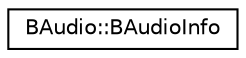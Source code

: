 digraph "Graphical Class Hierarchy"
{
 // LATEX_PDF_SIZE
  edge [fontname="Helvetica",fontsize="10",labelfontname="Helvetica",labelfontsize="10"];
  node [fontname="Helvetica",fontsize="10",shape=record];
  rankdir="LR";
  Node0 [label="BAudio::BAudioInfo",height=0.2,width=0.4,color="black", fillcolor="white", style="filled",URL="$struct_b_audio_1_1_b_audio_info.html",tooltip=" "];
}
